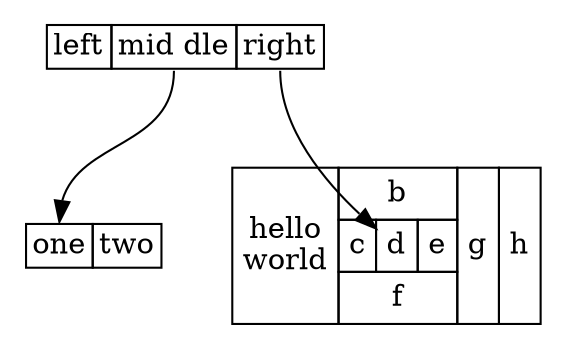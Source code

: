 /*******************************************************************************
 * Copyright (c) 2017, 2019 itemis AG and others.
 *
 * All rights reserved. This program and the accompanying materials
 * are made available under the terms of the Eclipse Public License v1.0
 * which accompanies this distribution, and is available at
 * http://www.eclipse.org/legal/epl-v10.html
 *
 * Contributors:
 *       Alexander Nyßen (itemis AG) - Initial text (bug #321775)
 *
 *******************************************************************************/


// Sample graph from http://www.graphviz.org/doc/info/shapes.html
digraph structs {
	node [shape=plaintext]

	struct1 [label=
		<
			<TABLE BORDER="0" CELLBORDER="1" CELLSPACING="0">
				<TR>
					<TD>left</TD>
					<TD PORT="f1">mid dle</TD>
					<TD PORT="f2">right</TD>
				</TR>
			</TABLE>
		>
	];

	struct2 [label=
		<
			<TABLE BORDER="0" CELLBORDER="1" CELLSPACING="0">
				<TR>
					<TD PORT="f0">one</TD>
					<TD>two</TD>
				</TR>
			</TABLE>
		>
	];

	struct3 [label=
		<
			<TABLE BORDER="0" CELLBORDER="1" CELLSPACING="0" CELLPADDING="4">
				<TR>
					<TD ROWSPAN="3">hello<BR/>world</TD>
					<TD COLSPAN="3">b</TD>
					<TD ROWSPAN="3">g</TD>
					<TD ROWSPAN="3">h</TD>
				</TR>
				<TR>
					<TD>c</TD>
					<TD PORT="here">d</TD>
					<TD>e</TD>
				</TR>
				<TR>
					<TD COLSPAN="3">f</TD>
				</TR>
			</TABLE>
		>
	];

	struct1:f1 -> struct2:f0;
	struct1:f2 -> struct3:here;
}